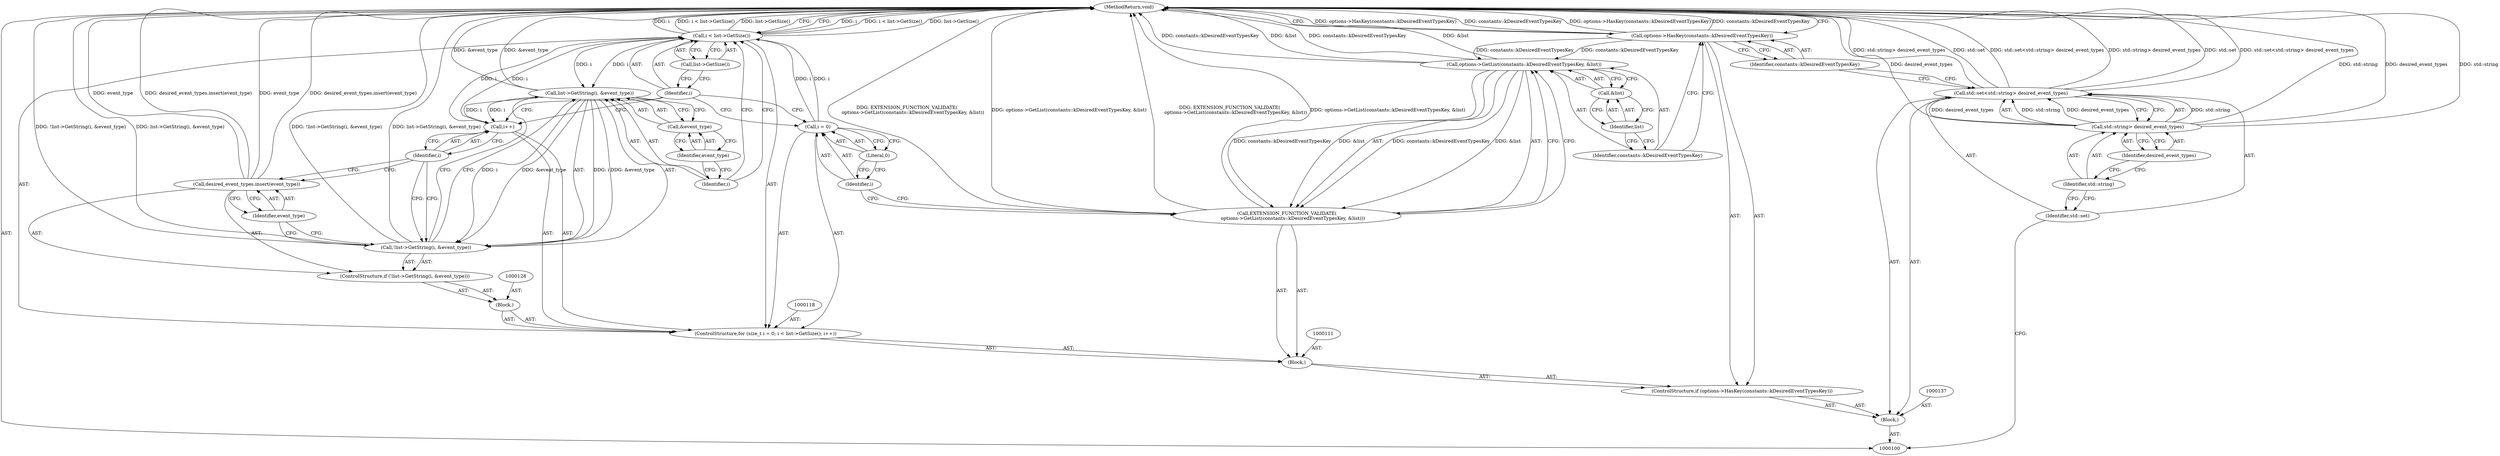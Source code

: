 digraph "0_Chrome_c63f2b7fe4fe2977f858a8e36d5f48db17eff2e7_1" {
"1000138" [label="(MethodReturn,void)"];
"1000101" [label="(Block,)"];
"1000130" [label="(Call,!list->GetString(i, &event_type))"];
"1000131" [label="(Call,list->GetString(i, &event_type))"];
"1000132" [label="(Identifier,i)"];
"1000133" [label="(Call,&event_type)"];
"1000134" [label="(Identifier,event_type)"];
"1000129" [label="(ControlStructure,if (!list->GetString(i, &event_type)))"];
"1000136" [label="(Identifier,event_type)"];
"1000135" [label="(Call,desired_event_types.insert(event_type))"];
"1000104" [label="(Call,std::string> desired_event_types)"];
"1000105" [label="(Identifier,std::string)"];
"1000102" [label="(Call,std::set<std::string> desired_event_types)"];
"1000103" [label="(Identifier,std::set)"];
"1000106" [label="(Identifier,desired_event_types)"];
"1000107" [label="(ControlStructure,if (options->HasKey(constants::kDesiredEventTypesKey)))"];
"1000109" [label="(Identifier,constants::kDesiredEventTypesKey)"];
"1000108" [label="(Call,options->HasKey(constants::kDesiredEventTypesKey))"];
"1000110" [label="(Block,)"];
"1000112" [label="(Call,EXTENSION_FUNCTION_VALIDATE(\n        options->GetList(constants::kDesiredEventTypesKey, &list)))"];
"1000114" [label="(Identifier,constants::kDesiredEventTypesKey)"];
"1000115" [label="(Call,&list)"];
"1000116" [label="(Identifier,list)"];
"1000113" [label="(Call,options->GetList(constants::kDesiredEventTypesKey, &list))"];
"1000119" [label="(Call,i = 0)"];
"1000120" [label="(Identifier,i)"];
"1000121" [label="(Literal,0)"];
"1000122" [label="(Call,i < list->GetSize())"];
"1000123" [label="(Identifier,i)"];
"1000124" [label="(Call,list->GetSize())"];
"1000117" [label="(ControlStructure,for (size_t i = 0; i < list->GetSize(); i++))"];
"1000125" [label="(Call,i++)"];
"1000126" [label="(Identifier,i)"];
"1000127" [label="(Block,)"];
"1000138" -> "1000100"  [label="AST: "];
"1000138" -> "1000122"  [label="CFG: "];
"1000138" -> "1000108"  [label="CFG: "];
"1000130" -> "1000138"  [label="DDG: !list->GetString(i, &event_type)"];
"1000130" -> "1000138"  [label="DDG: list->GetString(i, &event_type)"];
"1000108" -> "1000138"  [label="DDG: options->HasKey(constants::kDesiredEventTypesKey)"];
"1000108" -> "1000138"  [label="DDG: constants::kDesiredEventTypesKey"];
"1000102" -> "1000138"  [label="DDG: std::string> desired_event_types"];
"1000102" -> "1000138"  [label="DDG: std::set"];
"1000102" -> "1000138"  [label="DDG: std::set<std::string> desired_event_types"];
"1000104" -> "1000138"  [label="DDG: std::string"];
"1000104" -> "1000138"  [label="DDG: desired_event_types"];
"1000113" -> "1000138"  [label="DDG: constants::kDesiredEventTypesKey"];
"1000113" -> "1000138"  [label="DDG: &list"];
"1000122" -> "1000138"  [label="DDG: i"];
"1000122" -> "1000138"  [label="DDG: i < list->GetSize()"];
"1000122" -> "1000138"  [label="DDG: list->GetSize()"];
"1000131" -> "1000138"  [label="DDG: &event_type"];
"1000112" -> "1000138"  [label="DDG: EXTENSION_FUNCTION_VALIDATE(\n        options->GetList(constants::kDesiredEventTypesKey, &list))"];
"1000112" -> "1000138"  [label="DDG: options->GetList(constants::kDesiredEventTypesKey, &list)"];
"1000135" -> "1000138"  [label="DDG: desired_event_types.insert(event_type)"];
"1000135" -> "1000138"  [label="DDG: event_type"];
"1000101" -> "1000100"  [label="AST: "];
"1000102" -> "1000101"  [label="AST: "];
"1000107" -> "1000101"  [label="AST: "];
"1000137" -> "1000101"  [label="AST: "];
"1000130" -> "1000129"  [label="AST: "];
"1000130" -> "1000131"  [label="CFG: "];
"1000131" -> "1000130"  [label="AST: "];
"1000136" -> "1000130"  [label="CFG: "];
"1000126" -> "1000130"  [label="CFG: "];
"1000130" -> "1000138"  [label="DDG: !list->GetString(i, &event_type)"];
"1000130" -> "1000138"  [label="DDG: list->GetString(i, &event_type)"];
"1000131" -> "1000130"  [label="DDG: i"];
"1000131" -> "1000130"  [label="DDG: &event_type"];
"1000131" -> "1000130"  [label="AST: "];
"1000131" -> "1000133"  [label="CFG: "];
"1000132" -> "1000131"  [label="AST: "];
"1000133" -> "1000131"  [label="AST: "];
"1000130" -> "1000131"  [label="CFG: "];
"1000131" -> "1000138"  [label="DDG: &event_type"];
"1000131" -> "1000125"  [label="DDG: i"];
"1000131" -> "1000130"  [label="DDG: i"];
"1000131" -> "1000130"  [label="DDG: &event_type"];
"1000122" -> "1000131"  [label="DDG: i"];
"1000132" -> "1000131"  [label="AST: "];
"1000132" -> "1000122"  [label="CFG: "];
"1000134" -> "1000132"  [label="CFG: "];
"1000133" -> "1000131"  [label="AST: "];
"1000133" -> "1000134"  [label="CFG: "];
"1000134" -> "1000133"  [label="AST: "];
"1000131" -> "1000133"  [label="CFG: "];
"1000134" -> "1000133"  [label="AST: "];
"1000134" -> "1000132"  [label="CFG: "];
"1000133" -> "1000134"  [label="CFG: "];
"1000129" -> "1000127"  [label="AST: "];
"1000130" -> "1000129"  [label="AST: "];
"1000135" -> "1000129"  [label="AST: "];
"1000136" -> "1000135"  [label="AST: "];
"1000136" -> "1000130"  [label="CFG: "];
"1000135" -> "1000136"  [label="CFG: "];
"1000135" -> "1000129"  [label="AST: "];
"1000135" -> "1000136"  [label="CFG: "];
"1000136" -> "1000135"  [label="AST: "];
"1000126" -> "1000135"  [label="CFG: "];
"1000135" -> "1000138"  [label="DDG: desired_event_types.insert(event_type)"];
"1000135" -> "1000138"  [label="DDG: event_type"];
"1000104" -> "1000102"  [label="AST: "];
"1000104" -> "1000106"  [label="CFG: "];
"1000105" -> "1000104"  [label="AST: "];
"1000106" -> "1000104"  [label="AST: "];
"1000102" -> "1000104"  [label="CFG: "];
"1000104" -> "1000138"  [label="DDG: std::string"];
"1000104" -> "1000138"  [label="DDG: desired_event_types"];
"1000104" -> "1000102"  [label="DDG: std::string"];
"1000104" -> "1000102"  [label="DDG: desired_event_types"];
"1000105" -> "1000104"  [label="AST: "];
"1000105" -> "1000103"  [label="CFG: "];
"1000106" -> "1000105"  [label="CFG: "];
"1000102" -> "1000101"  [label="AST: "];
"1000102" -> "1000104"  [label="CFG: "];
"1000103" -> "1000102"  [label="AST: "];
"1000104" -> "1000102"  [label="AST: "];
"1000109" -> "1000102"  [label="CFG: "];
"1000102" -> "1000138"  [label="DDG: std::string> desired_event_types"];
"1000102" -> "1000138"  [label="DDG: std::set"];
"1000102" -> "1000138"  [label="DDG: std::set<std::string> desired_event_types"];
"1000104" -> "1000102"  [label="DDG: std::string"];
"1000104" -> "1000102"  [label="DDG: desired_event_types"];
"1000103" -> "1000102"  [label="AST: "];
"1000103" -> "1000100"  [label="CFG: "];
"1000105" -> "1000103"  [label="CFG: "];
"1000106" -> "1000104"  [label="AST: "];
"1000106" -> "1000105"  [label="CFG: "];
"1000104" -> "1000106"  [label="CFG: "];
"1000107" -> "1000101"  [label="AST: "];
"1000108" -> "1000107"  [label="AST: "];
"1000110" -> "1000107"  [label="AST: "];
"1000109" -> "1000108"  [label="AST: "];
"1000109" -> "1000102"  [label="CFG: "];
"1000108" -> "1000109"  [label="CFG: "];
"1000108" -> "1000107"  [label="AST: "];
"1000108" -> "1000109"  [label="CFG: "];
"1000109" -> "1000108"  [label="AST: "];
"1000114" -> "1000108"  [label="CFG: "];
"1000138" -> "1000108"  [label="CFG: "];
"1000108" -> "1000138"  [label="DDG: options->HasKey(constants::kDesiredEventTypesKey)"];
"1000108" -> "1000138"  [label="DDG: constants::kDesiredEventTypesKey"];
"1000108" -> "1000113"  [label="DDG: constants::kDesiredEventTypesKey"];
"1000110" -> "1000107"  [label="AST: "];
"1000111" -> "1000110"  [label="AST: "];
"1000112" -> "1000110"  [label="AST: "];
"1000117" -> "1000110"  [label="AST: "];
"1000112" -> "1000110"  [label="AST: "];
"1000112" -> "1000113"  [label="CFG: "];
"1000113" -> "1000112"  [label="AST: "];
"1000120" -> "1000112"  [label="CFG: "];
"1000112" -> "1000138"  [label="DDG: EXTENSION_FUNCTION_VALIDATE(\n        options->GetList(constants::kDesiredEventTypesKey, &list))"];
"1000112" -> "1000138"  [label="DDG: options->GetList(constants::kDesiredEventTypesKey, &list)"];
"1000113" -> "1000112"  [label="DDG: constants::kDesiredEventTypesKey"];
"1000113" -> "1000112"  [label="DDG: &list"];
"1000114" -> "1000113"  [label="AST: "];
"1000114" -> "1000108"  [label="CFG: "];
"1000116" -> "1000114"  [label="CFG: "];
"1000115" -> "1000113"  [label="AST: "];
"1000115" -> "1000116"  [label="CFG: "];
"1000116" -> "1000115"  [label="AST: "];
"1000113" -> "1000115"  [label="CFG: "];
"1000116" -> "1000115"  [label="AST: "];
"1000116" -> "1000114"  [label="CFG: "];
"1000115" -> "1000116"  [label="CFG: "];
"1000113" -> "1000112"  [label="AST: "];
"1000113" -> "1000115"  [label="CFG: "];
"1000114" -> "1000113"  [label="AST: "];
"1000115" -> "1000113"  [label="AST: "];
"1000112" -> "1000113"  [label="CFG: "];
"1000113" -> "1000138"  [label="DDG: constants::kDesiredEventTypesKey"];
"1000113" -> "1000138"  [label="DDG: &list"];
"1000113" -> "1000112"  [label="DDG: constants::kDesiredEventTypesKey"];
"1000113" -> "1000112"  [label="DDG: &list"];
"1000108" -> "1000113"  [label="DDG: constants::kDesiredEventTypesKey"];
"1000119" -> "1000117"  [label="AST: "];
"1000119" -> "1000121"  [label="CFG: "];
"1000120" -> "1000119"  [label="AST: "];
"1000121" -> "1000119"  [label="AST: "];
"1000123" -> "1000119"  [label="CFG: "];
"1000119" -> "1000122"  [label="DDG: i"];
"1000120" -> "1000119"  [label="AST: "];
"1000120" -> "1000112"  [label="CFG: "];
"1000121" -> "1000120"  [label="CFG: "];
"1000121" -> "1000119"  [label="AST: "];
"1000121" -> "1000120"  [label="CFG: "];
"1000119" -> "1000121"  [label="CFG: "];
"1000122" -> "1000117"  [label="AST: "];
"1000122" -> "1000124"  [label="CFG: "];
"1000123" -> "1000122"  [label="AST: "];
"1000124" -> "1000122"  [label="AST: "];
"1000132" -> "1000122"  [label="CFG: "];
"1000138" -> "1000122"  [label="CFG: "];
"1000122" -> "1000138"  [label="DDG: i"];
"1000122" -> "1000138"  [label="DDG: i < list->GetSize()"];
"1000122" -> "1000138"  [label="DDG: list->GetSize()"];
"1000125" -> "1000122"  [label="DDG: i"];
"1000119" -> "1000122"  [label="DDG: i"];
"1000122" -> "1000131"  [label="DDG: i"];
"1000123" -> "1000122"  [label="AST: "];
"1000123" -> "1000119"  [label="CFG: "];
"1000123" -> "1000125"  [label="CFG: "];
"1000124" -> "1000123"  [label="CFG: "];
"1000124" -> "1000122"  [label="AST: "];
"1000124" -> "1000123"  [label="CFG: "];
"1000122" -> "1000124"  [label="CFG: "];
"1000117" -> "1000110"  [label="AST: "];
"1000118" -> "1000117"  [label="AST: "];
"1000119" -> "1000117"  [label="AST: "];
"1000122" -> "1000117"  [label="AST: "];
"1000125" -> "1000117"  [label="AST: "];
"1000127" -> "1000117"  [label="AST: "];
"1000125" -> "1000117"  [label="AST: "];
"1000125" -> "1000126"  [label="CFG: "];
"1000126" -> "1000125"  [label="AST: "];
"1000123" -> "1000125"  [label="CFG: "];
"1000125" -> "1000122"  [label="DDG: i"];
"1000131" -> "1000125"  [label="DDG: i"];
"1000126" -> "1000125"  [label="AST: "];
"1000126" -> "1000135"  [label="CFG: "];
"1000126" -> "1000130"  [label="CFG: "];
"1000125" -> "1000126"  [label="CFG: "];
"1000127" -> "1000117"  [label="AST: "];
"1000128" -> "1000127"  [label="AST: "];
"1000129" -> "1000127"  [label="AST: "];
}
